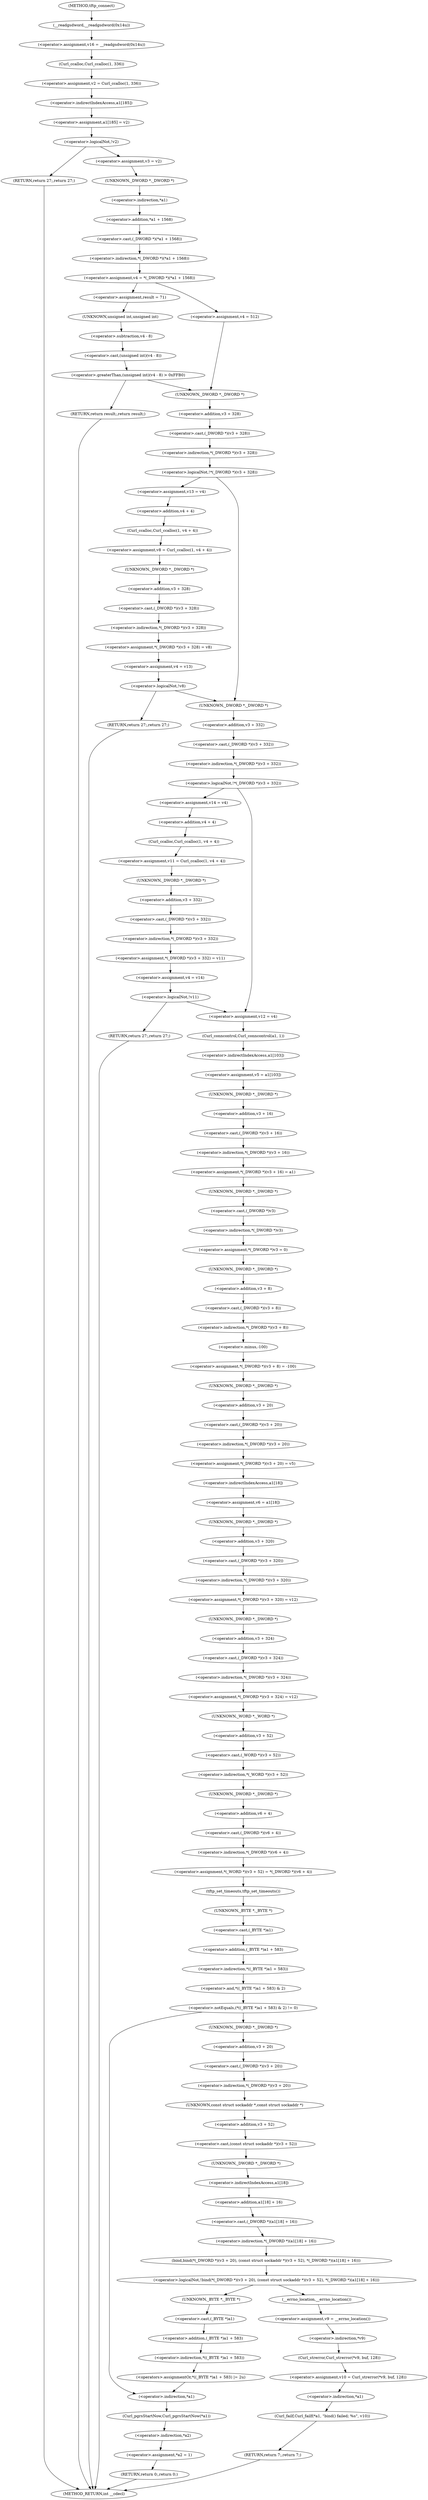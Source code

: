 digraph tftp_connect {  
"1000135" [label = "(<operator>.assignment,v16 = __readgsdword(0x14u))" ]
"1000137" [label = "(__readgsdword,__readgsdword(0x14u))" ]
"1000139" [label = "(<operator>.assignment,v2 = Curl_ccalloc(1, 336))" ]
"1000141" [label = "(Curl_ccalloc,Curl_ccalloc(1, 336))" ]
"1000144" [label = "(<operator>.assignment,a1[185] = v2)" ]
"1000145" [label = "(<operator>.indirectIndexAccess,a1[185])" ]
"1000150" [label = "(<operator>.logicalNot,!v2)" ]
"1000152" [label = "(RETURN,return 27;,return 27;)" ]
"1000154" [label = "(<operator>.assignment,v3 = v2)" ]
"1000157" [label = "(<operator>.assignment,v4 = *(_DWORD *)(*a1 + 1568))" ]
"1000159" [label = "(<operator>.indirection,*(_DWORD *)(*a1 + 1568))" ]
"1000160" [label = "(<operator>.cast,(_DWORD *)(*a1 + 1568))" ]
"1000161" [label = "(UNKNOWN,_DWORD *,_DWORD *)" ]
"1000162" [label = "(<operator>.addition,*a1 + 1568)" ]
"1000163" [label = "(<operator>.indirection,*a1)" ]
"1000169" [label = "(<operator>.assignment,result = 71)" ]
"1000173" [label = "(<operator>.greaterThan,(unsigned int)(v4 - 8) > 0xFFB0)" ]
"1000174" [label = "(<operator>.cast,(unsigned int)(v4 - 8))" ]
"1000175" [label = "(UNKNOWN,unsigned int,unsigned int)" ]
"1000176" [label = "(<operator>.subtraction,v4 - 8)" ]
"1000180" [label = "(RETURN,return result;,return result;)" ]
"1000184" [label = "(<operator>.assignment,v4 = 512)" ]
"1000188" [label = "(<operator>.logicalNot,!*(_DWORD *)(v3 + 328))" ]
"1000189" [label = "(<operator>.indirection,*(_DWORD *)(v3 + 328))" ]
"1000190" [label = "(<operator>.cast,(_DWORD *)(v3 + 328))" ]
"1000191" [label = "(UNKNOWN,_DWORD *,_DWORD *)" ]
"1000192" [label = "(<operator>.addition,v3 + 328)" ]
"1000196" [label = "(<operator>.assignment,v13 = v4)" ]
"1000199" [label = "(<operator>.assignment,v8 = Curl_ccalloc(1, v4 + 4))" ]
"1000201" [label = "(Curl_ccalloc,Curl_ccalloc(1, v4 + 4))" ]
"1000203" [label = "(<operator>.addition,v4 + 4)" ]
"1000206" [label = "(<operator>.assignment,*(_DWORD *)(v3 + 328) = v8)" ]
"1000207" [label = "(<operator>.indirection,*(_DWORD *)(v3 + 328))" ]
"1000208" [label = "(<operator>.cast,(_DWORD *)(v3 + 328))" ]
"1000209" [label = "(UNKNOWN,_DWORD *,_DWORD *)" ]
"1000210" [label = "(<operator>.addition,v3 + 328)" ]
"1000214" [label = "(<operator>.assignment,v4 = v13)" ]
"1000218" [label = "(<operator>.logicalNot,!v8)" ]
"1000220" [label = "(RETURN,return 27;,return 27;)" ]
"1000223" [label = "(<operator>.logicalNot,!*(_DWORD *)(v3 + 332))" ]
"1000224" [label = "(<operator>.indirection,*(_DWORD *)(v3 + 332))" ]
"1000225" [label = "(<operator>.cast,(_DWORD *)(v3 + 332))" ]
"1000226" [label = "(UNKNOWN,_DWORD *,_DWORD *)" ]
"1000227" [label = "(<operator>.addition,v3 + 332)" ]
"1000231" [label = "(<operator>.assignment,v14 = v4)" ]
"1000234" [label = "(<operator>.assignment,v11 = Curl_ccalloc(1, v4 + 4))" ]
"1000236" [label = "(Curl_ccalloc,Curl_ccalloc(1, v4 + 4))" ]
"1000238" [label = "(<operator>.addition,v4 + 4)" ]
"1000241" [label = "(<operator>.assignment,*(_DWORD *)(v3 + 332) = v11)" ]
"1000242" [label = "(<operator>.indirection,*(_DWORD *)(v3 + 332))" ]
"1000243" [label = "(<operator>.cast,(_DWORD *)(v3 + 332))" ]
"1000244" [label = "(UNKNOWN,_DWORD *,_DWORD *)" ]
"1000245" [label = "(<operator>.addition,v3 + 332)" ]
"1000249" [label = "(<operator>.assignment,v4 = v14)" ]
"1000253" [label = "(<operator>.logicalNot,!v11)" ]
"1000255" [label = "(RETURN,return 27;,return 27;)" ]
"1000257" [label = "(<operator>.assignment,v12 = v4)" ]
"1000260" [label = "(Curl_conncontrol,Curl_conncontrol(a1, 1))" ]
"1000263" [label = "(<operator>.assignment,v5 = a1[103])" ]
"1000265" [label = "(<operator>.indirectIndexAccess,a1[103])" ]
"1000268" [label = "(<operator>.assignment,*(_DWORD *)(v3 + 16) = a1)" ]
"1000269" [label = "(<operator>.indirection,*(_DWORD *)(v3 + 16))" ]
"1000270" [label = "(<operator>.cast,(_DWORD *)(v3 + 16))" ]
"1000271" [label = "(UNKNOWN,_DWORD *,_DWORD *)" ]
"1000272" [label = "(<operator>.addition,v3 + 16)" ]
"1000276" [label = "(<operator>.assignment,*(_DWORD *)v3 = 0)" ]
"1000277" [label = "(<operator>.indirection,*(_DWORD *)v3)" ]
"1000278" [label = "(<operator>.cast,(_DWORD *)v3)" ]
"1000279" [label = "(UNKNOWN,_DWORD *,_DWORD *)" ]
"1000282" [label = "(<operator>.assignment,*(_DWORD *)(v3 + 8) = -100)" ]
"1000283" [label = "(<operator>.indirection,*(_DWORD *)(v3 + 8))" ]
"1000284" [label = "(<operator>.cast,(_DWORD *)(v3 + 8))" ]
"1000285" [label = "(UNKNOWN,_DWORD *,_DWORD *)" ]
"1000286" [label = "(<operator>.addition,v3 + 8)" ]
"1000289" [label = "(<operator>.minus,-100)" ]
"1000291" [label = "(<operator>.assignment,*(_DWORD *)(v3 + 20) = v5)" ]
"1000292" [label = "(<operator>.indirection,*(_DWORD *)(v3 + 20))" ]
"1000293" [label = "(<operator>.cast,(_DWORD *)(v3 + 20))" ]
"1000294" [label = "(UNKNOWN,_DWORD *,_DWORD *)" ]
"1000295" [label = "(<operator>.addition,v3 + 20)" ]
"1000299" [label = "(<operator>.assignment,v6 = a1[18])" ]
"1000301" [label = "(<operator>.indirectIndexAccess,a1[18])" ]
"1000304" [label = "(<operator>.assignment,*(_DWORD *)(v3 + 320) = v12)" ]
"1000305" [label = "(<operator>.indirection,*(_DWORD *)(v3 + 320))" ]
"1000306" [label = "(<operator>.cast,(_DWORD *)(v3 + 320))" ]
"1000307" [label = "(UNKNOWN,_DWORD *,_DWORD *)" ]
"1000308" [label = "(<operator>.addition,v3 + 320)" ]
"1000312" [label = "(<operator>.assignment,*(_DWORD *)(v3 + 324) = v12)" ]
"1000313" [label = "(<operator>.indirection,*(_DWORD *)(v3 + 324))" ]
"1000314" [label = "(<operator>.cast,(_DWORD *)(v3 + 324))" ]
"1000315" [label = "(UNKNOWN,_DWORD *,_DWORD *)" ]
"1000316" [label = "(<operator>.addition,v3 + 324)" ]
"1000320" [label = "(<operator>.assignment,*(_WORD *)(v3 + 52) = *(_DWORD *)(v6 + 4))" ]
"1000321" [label = "(<operator>.indirection,*(_WORD *)(v3 + 52))" ]
"1000322" [label = "(<operator>.cast,(_WORD *)(v3 + 52))" ]
"1000323" [label = "(UNKNOWN,_WORD *,_WORD *)" ]
"1000324" [label = "(<operator>.addition,v3 + 52)" ]
"1000327" [label = "(<operator>.indirection,*(_DWORD *)(v6 + 4))" ]
"1000328" [label = "(<operator>.cast,(_DWORD *)(v6 + 4))" ]
"1000329" [label = "(UNKNOWN,_DWORD *,_DWORD *)" ]
"1000330" [label = "(<operator>.addition,v6 + 4)" ]
"1000333" [label = "(tftp_set_timeouts,tftp_set_timeouts())" ]
"1000335" [label = "(<operator>.notEquals,(*((_BYTE *)a1 + 583) & 2) != 0)" ]
"1000336" [label = "(<operator>.and,*((_BYTE *)a1 + 583) & 2)" ]
"1000337" [label = "(<operator>.indirection,*((_BYTE *)a1 + 583))" ]
"1000338" [label = "(<operator>.addition,(_BYTE *)a1 + 583)" ]
"1000339" [label = "(<operator>.cast,(_BYTE *)a1)" ]
"1000340" [label = "(UNKNOWN,_BYTE *,_BYTE *)" ]
"1000347" [label = "(Curl_pgrsStartNow,Curl_pgrsStartNow(*a1))" ]
"1000348" [label = "(<operator>.indirection,*a1)" ]
"1000350" [label = "(<operator>.assignment,*a2 = 1)" ]
"1000351" [label = "(<operator>.indirection,*a2)" ]
"1000354" [label = "(RETURN,return 0;,return 0;)" ]
"1000357" [label = "(<operator>.logicalNot,!bind(*(_DWORD *)(v3 + 20), (const struct sockaddr *)(v3 + 52), *(_DWORD *)(a1[18] + 16)))" ]
"1000358" [label = "(bind,bind(*(_DWORD *)(v3 + 20), (const struct sockaddr *)(v3 + 52), *(_DWORD *)(a1[18] + 16)))" ]
"1000359" [label = "(<operator>.indirection,*(_DWORD *)(v3 + 20))" ]
"1000360" [label = "(<operator>.cast,(_DWORD *)(v3 + 20))" ]
"1000361" [label = "(UNKNOWN,_DWORD *,_DWORD *)" ]
"1000362" [label = "(<operator>.addition,v3 + 20)" ]
"1000365" [label = "(<operator>.cast,(const struct sockaddr *)(v3 + 52))" ]
"1000366" [label = "(UNKNOWN,const struct sockaddr *,const struct sockaddr *)" ]
"1000367" [label = "(<operator>.addition,v3 + 52)" ]
"1000370" [label = "(<operator>.indirection,*(_DWORD *)(a1[18] + 16))" ]
"1000371" [label = "(<operator>.cast,(_DWORD *)(a1[18] + 16))" ]
"1000372" [label = "(UNKNOWN,_DWORD *,_DWORD *)" ]
"1000373" [label = "(<operator>.addition,a1[18] + 16)" ]
"1000374" [label = "(<operator>.indirectIndexAccess,a1[18])" ]
"1000379" [label = "(<operators>.assignmentOr,*((_BYTE *)a1 + 583) |= 2u)" ]
"1000380" [label = "(<operator>.indirection,*((_BYTE *)a1 + 583))" ]
"1000381" [label = "(<operator>.addition,(_BYTE *)a1 + 583)" ]
"1000382" [label = "(<operator>.cast,(_BYTE *)a1)" ]
"1000383" [label = "(UNKNOWN,_BYTE *,_BYTE *)" ]
"1000388" [label = "(<operator>.assignment,v9 = __errno_location())" ]
"1000390" [label = "(__errno_location,__errno_location())" ]
"1000391" [label = "(<operator>.assignment,v10 = Curl_strerror(*v9, buf, 128))" ]
"1000393" [label = "(Curl_strerror,Curl_strerror(*v9, buf, 128))" ]
"1000394" [label = "(<operator>.indirection,*v9)" ]
"1000398" [label = "(Curl_failf,Curl_failf(*a1, \"bind() failed; %s\", v10))" ]
"1000399" [label = "(<operator>.indirection,*a1)" ]
"1000403" [label = "(RETURN,return 7;,return 7;)" ]
"1000116" [label = "(METHOD,tftp_connect)" ]
"1000405" [label = "(METHOD_RETURN,int __cdecl)" ]
  "1000135" -> "1000141" 
  "1000137" -> "1000135" 
  "1000139" -> "1000145" 
  "1000141" -> "1000139" 
  "1000144" -> "1000150" 
  "1000145" -> "1000144" 
  "1000150" -> "1000152" 
  "1000150" -> "1000154" 
  "1000152" -> "1000405" 
  "1000154" -> "1000161" 
  "1000157" -> "1000169" 
  "1000157" -> "1000184" 
  "1000159" -> "1000157" 
  "1000160" -> "1000159" 
  "1000161" -> "1000163" 
  "1000162" -> "1000160" 
  "1000163" -> "1000162" 
  "1000169" -> "1000175" 
  "1000173" -> "1000191" 
  "1000173" -> "1000180" 
  "1000174" -> "1000173" 
  "1000175" -> "1000176" 
  "1000176" -> "1000174" 
  "1000180" -> "1000405" 
  "1000184" -> "1000191" 
  "1000188" -> "1000226" 
  "1000188" -> "1000196" 
  "1000189" -> "1000188" 
  "1000190" -> "1000189" 
  "1000191" -> "1000192" 
  "1000192" -> "1000190" 
  "1000196" -> "1000203" 
  "1000199" -> "1000209" 
  "1000201" -> "1000199" 
  "1000203" -> "1000201" 
  "1000206" -> "1000214" 
  "1000207" -> "1000206" 
  "1000208" -> "1000207" 
  "1000209" -> "1000210" 
  "1000210" -> "1000208" 
  "1000214" -> "1000218" 
  "1000218" -> "1000226" 
  "1000218" -> "1000220" 
  "1000220" -> "1000405" 
  "1000223" -> "1000231" 
  "1000223" -> "1000257" 
  "1000224" -> "1000223" 
  "1000225" -> "1000224" 
  "1000226" -> "1000227" 
  "1000227" -> "1000225" 
  "1000231" -> "1000238" 
  "1000234" -> "1000244" 
  "1000236" -> "1000234" 
  "1000238" -> "1000236" 
  "1000241" -> "1000249" 
  "1000242" -> "1000241" 
  "1000243" -> "1000242" 
  "1000244" -> "1000245" 
  "1000245" -> "1000243" 
  "1000249" -> "1000253" 
  "1000253" -> "1000255" 
  "1000253" -> "1000257" 
  "1000255" -> "1000405" 
  "1000257" -> "1000260" 
  "1000260" -> "1000265" 
  "1000263" -> "1000271" 
  "1000265" -> "1000263" 
  "1000268" -> "1000279" 
  "1000269" -> "1000268" 
  "1000270" -> "1000269" 
  "1000271" -> "1000272" 
  "1000272" -> "1000270" 
  "1000276" -> "1000285" 
  "1000277" -> "1000276" 
  "1000278" -> "1000277" 
  "1000279" -> "1000278" 
  "1000282" -> "1000294" 
  "1000283" -> "1000289" 
  "1000284" -> "1000283" 
  "1000285" -> "1000286" 
  "1000286" -> "1000284" 
  "1000289" -> "1000282" 
  "1000291" -> "1000301" 
  "1000292" -> "1000291" 
  "1000293" -> "1000292" 
  "1000294" -> "1000295" 
  "1000295" -> "1000293" 
  "1000299" -> "1000307" 
  "1000301" -> "1000299" 
  "1000304" -> "1000315" 
  "1000305" -> "1000304" 
  "1000306" -> "1000305" 
  "1000307" -> "1000308" 
  "1000308" -> "1000306" 
  "1000312" -> "1000323" 
  "1000313" -> "1000312" 
  "1000314" -> "1000313" 
  "1000315" -> "1000316" 
  "1000316" -> "1000314" 
  "1000320" -> "1000333" 
  "1000321" -> "1000329" 
  "1000322" -> "1000321" 
  "1000323" -> "1000324" 
  "1000324" -> "1000322" 
  "1000327" -> "1000320" 
  "1000328" -> "1000327" 
  "1000329" -> "1000330" 
  "1000330" -> "1000328" 
  "1000333" -> "1000340" 
  "1000335" -> "1000361" 
  "1000335" -> "1000348" 
  "1000336" -> "1000335" 
  "1000337" -> "1000336" 
  "1000338" -> "1000337" 
  "1000339" -> "1000338" 
  "1000340" -> "1000339" 
  "1000347" -> "1000351" 
  "1000348" -> "1000347" 
  "1000350" -> "1000354" 
  "1000351" -> "1000350" 
  "1000354" -> "1000405" 
  "1000357" -> "1000383" 
  "1000357" -> "1000390" 
  "1000358" -> "1000357" 
  "1000359" -> "1000366" 
  "1000360" -> "1000359" 
  "1000361" -> "1000362" 
  "1000362" -> "1000360" 
  "1000365" -> "1000372" 
  "1000366" -> "1000367" 
  "1000367" -> "1000365" 
  "1000370" -> "1000358" 
  "1000371" -> "1000370" 
  "1000372" -> "1000374" 
  "1000373" -> "1000371" 
  "1000374" -> "1000373" 
  "1000379" -> "1000348" 
  "1000380" -> "1000379" 
  "1000381" -> "1000380" 
  "1000382" -> "1000381" 
  "1000383" -> "1000382" 
  "1000388" -> "1000394" 
  "1000390" -> "1000388" 
  "1000391" -> "1000399" 
  "1000393" -> "1000391" 
  "1000394" -> "1000393" 
  "1000398" -> "1000403" 
  "1000399" -> "1000398" 
  "1000403" -> "1000405" 
  "1000116" -> "1000137" 
}
